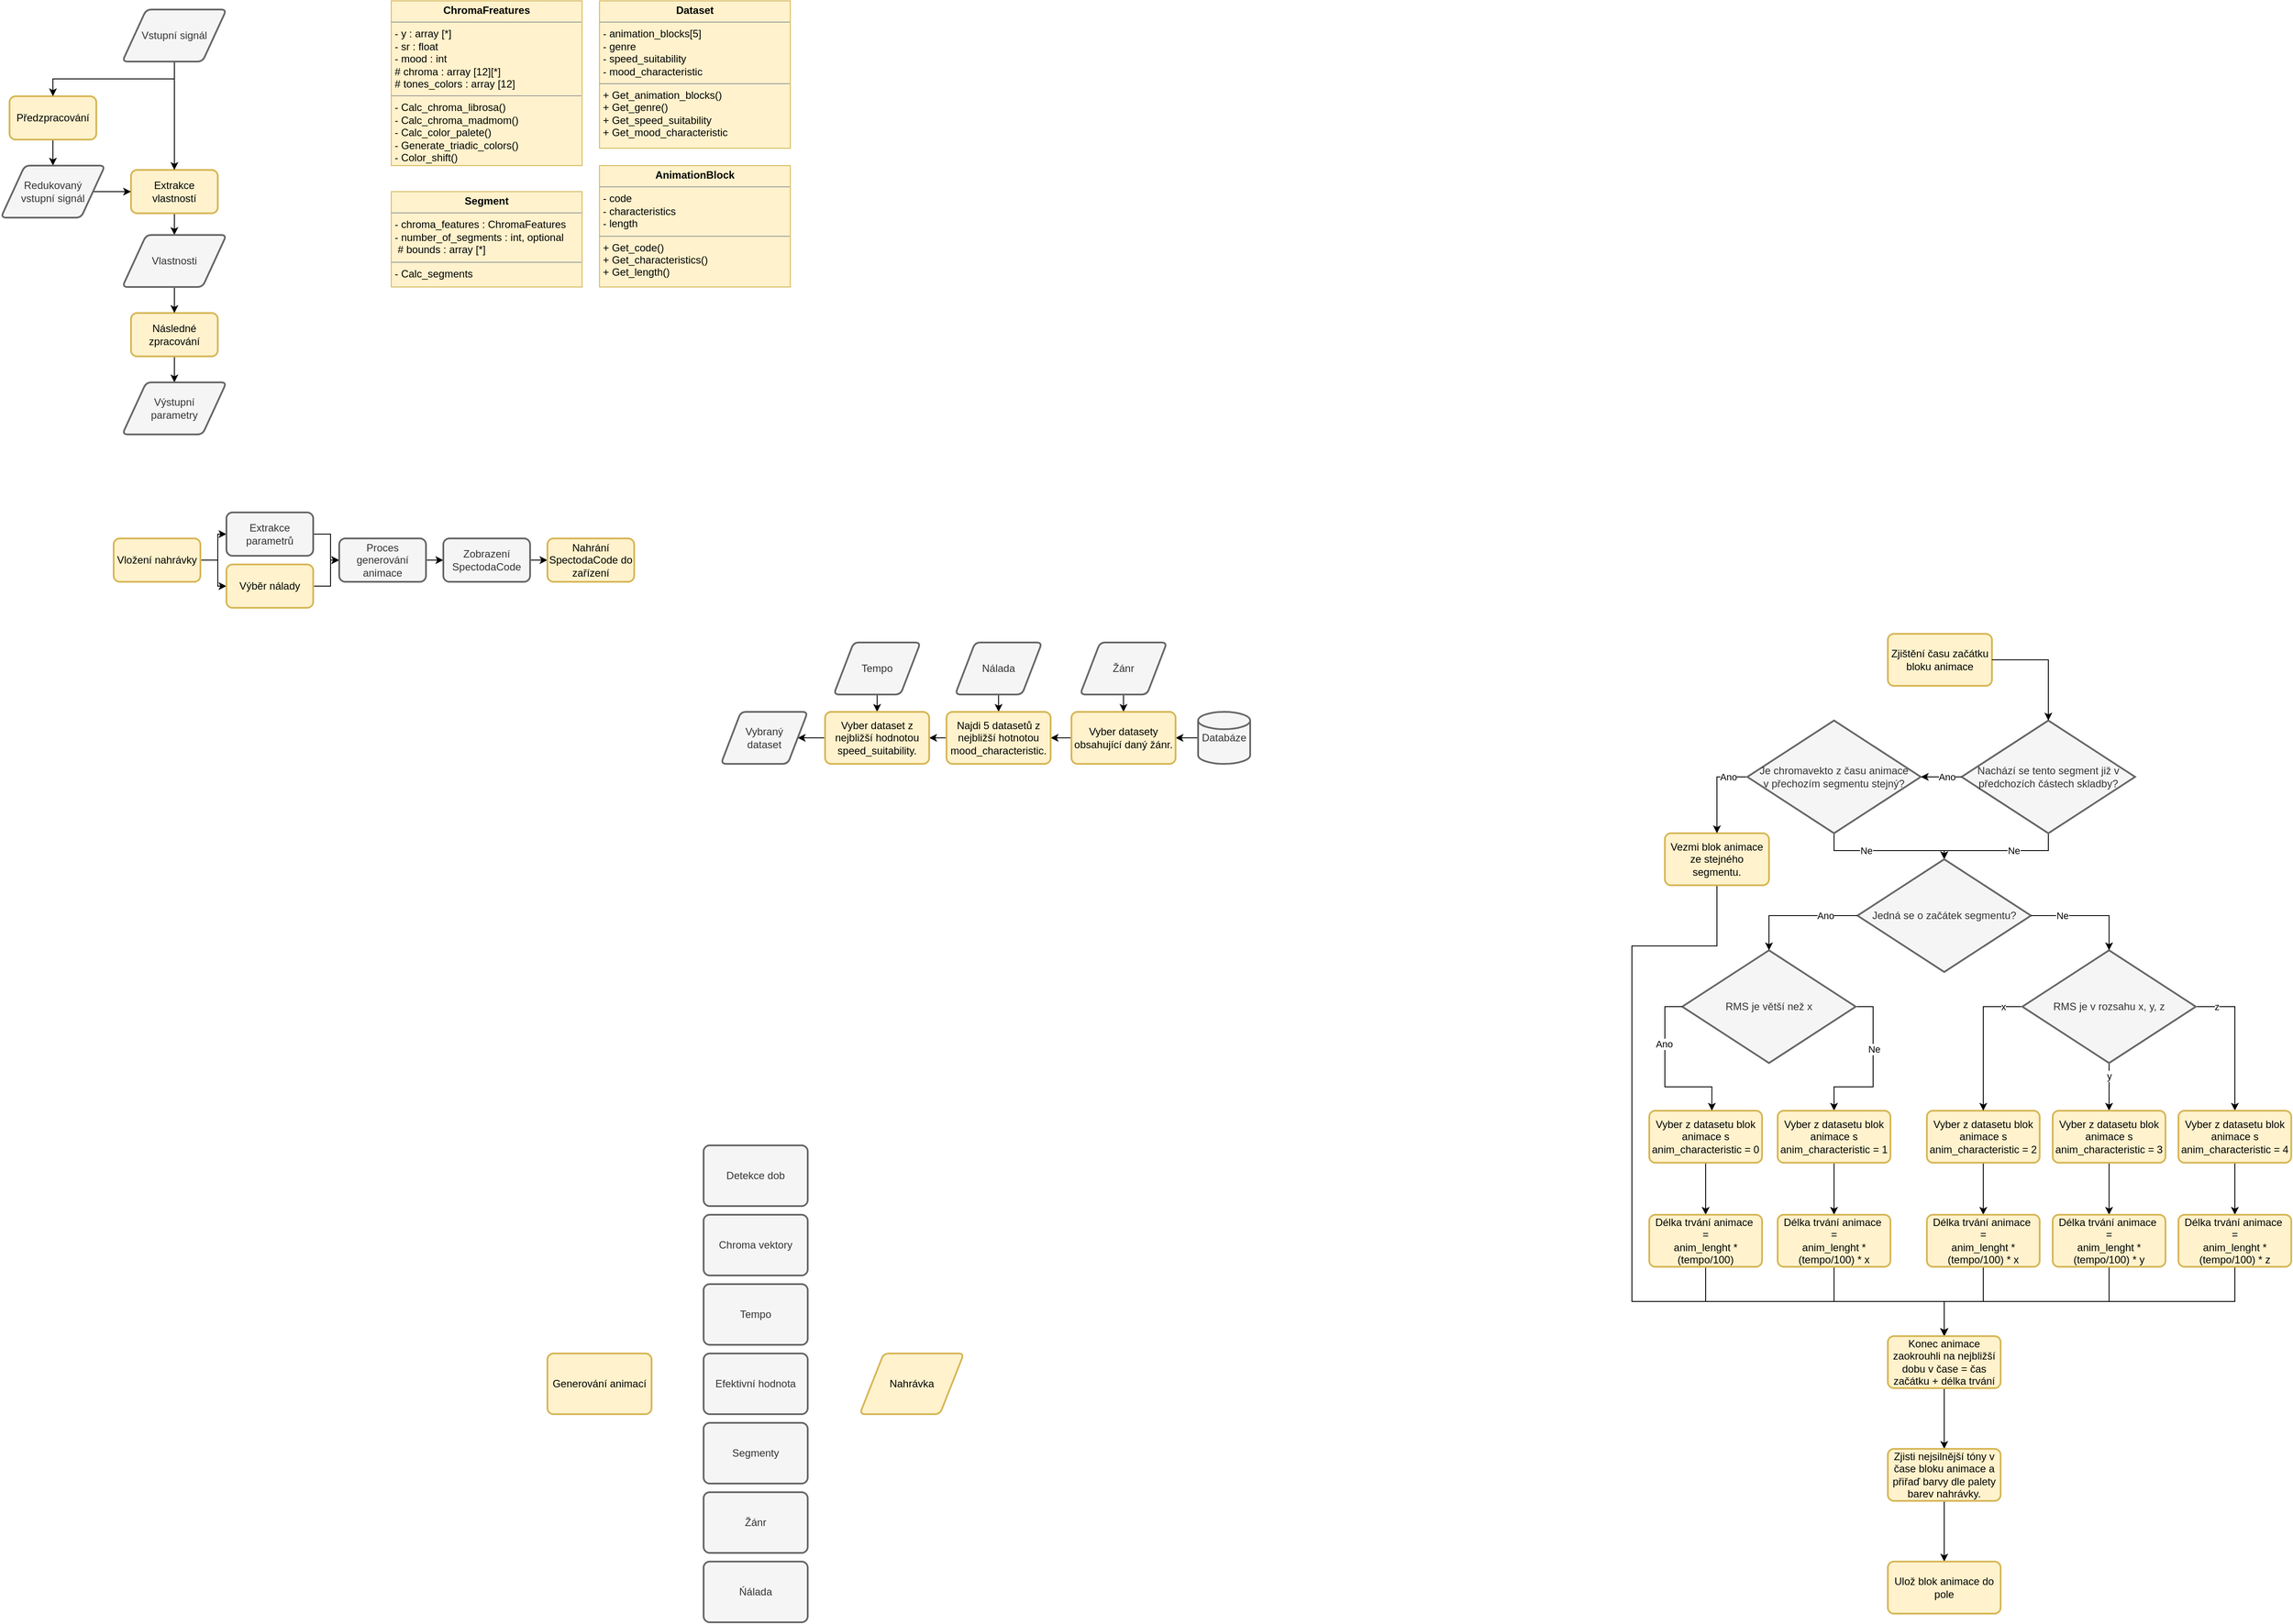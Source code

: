 <mxfile version="24.3.0" type="device">
  <diagram id="C5RBs43oDa-KdzZeNtuy" name="Page-1">
    <mxGraphModel dx="934" dy="579" grid="1" gridSize="10" guides="1" tooltips="1" connect="1" arrows="1" fold="1" page="1" pageScale="1" pageWidth="827" pageHeight="1169" math="0" shadow="0">
      <root>
        <mxCell id="WIyWlLk6GJQsqaUBKTNV-0" />
        <mxCell id="WIyWlLk6GJQsqaUBKTNV-1" parent="WIyWlLk6GJQsqaUBKTNV-0" />
        <mxCell id="-c9SQBp3aaIyiasQwJK6-0" value="&lt;p style=&quot;margin:0px;margin-top:4px;text-align:center;&quot;&gt;&lt;b&gt;Segment&lt;/b&gt;&lt;/p&gt;&lt;hr size=&quot;1&quot;&gt;&lt;p style=&quot;margin:0px;margin-left:4px;&quot;&gt;- chroma_features : ChromaFeatures&lt;/p&gt;&lt;p style=&quot;margin:0px;margin-left:4px;&quot;&gt;- number_of_segments : int, optional&lt;/p&gt;&lt;p style=&quot;margin:0px;margin-left:4px;&quot;&gt;&amp;nbsp;# bounds : array [*]&lt;/p&gt;&lt;hr size=&quot;1&quot;&gt;&lt;p style=&quot;margin:0px;margin-left:4px;&quot;&gt;- Calc_segments&amp;nbsp;&lt;/p&gt;" style="verticalAlign=top;align=left;overflow=fill;fontSize=12;fontFamily=Helvetica;html=1;whiteSpace=wrap;fillColor=#fff2cc;strokeColor=#d6b656;" parent="WIyWlLk6GJQsqaUBKTNV-1" vertex="1">
          <mxGeometry x="480" y="220" width="220" height="110" as="geometry" />
        </mxCell>
        <mxCell id="-c9SQBp3aaIyiasQwJK6-2" value="&lt;p style=&quot;margin:0px;margin-top:4px;text-align:center;&quot;&gt;&lt;b&gt;ChromaFreatures&lt;/b&gt;&lt;/p&gt;&lt;hr size=&quot;1&quot;&gt;&lt;p style=&quot;margin:0px;margin-left:4px;&quot;&gt;- y : array [*]&lt;/p&gt;&lt;p style=&quot;margin:0px;margin-left:4px;&quot;&gt;- sr : float&lt;/p&gt;&lt;p style=&quot;margin:0px;margin-left:4px;&quot;&gt;- mood : int&lt;/p&gt;&lt;p style=&quot;margin:0px;margin-left:4px;&quot;&gt;# chroma : array [12][*]&lt;/p&gt;&lt;p style=&quot;margin:0px;margin-left:4px;&quot;&gt;# tones_colors : array [12]&lt;/p&gt;&lt;hr size=&quot;1&quot;&gt;&lt;p style=&quot;margin:0px;margin-left:4px;&quot;&gt;- Calc_chroma_librosa()&lt;/p&gt;&lt;p style=&quot;margin:0px;margin-left:4px;&quot;&gt;- Calc_chroma_madmom()&lt;/p&gt;&lt;p style=&quot;margin:0px;margin-left:4px;&quot;&gt;- Calc_color_palete()&lt;/p&gt;&lt;p style=&quot;margin:0px;margin-left:4px;&quot;&gt;- Generate_triadic_colors(&lt;span style=&quot;background-color: initial;&quot;&gt;)&lt;/span&gt;&lt;/p&gt;&lt;p style=&quot;margin:0px;margin-left:4px;&quot;&gt;- Color_shift()&lt;/p&gt;" style="verticalAlign=top;align=left;overflow=fill;fontSize=12;fontFamily=Helvetica;html=1;whiteSpace=wrap;fillColor=#fff2cc;strokeColor=#d6b656;" parent="WIyWlLk6GJQsqaUBKTNV-1" vertex="1">
          <mxGeometry x="480" width="220" height="190" as="geometry" />
        </mxCell>
        <mxCell id="uv9Wkobzm_v6WN01AZGz-3" style="edgeStyle=orthogonalEdgeStyle;rounded=0;orthogonalLoop=1;jettySize=auto;html=1;exitX=1;exitY=0.5;exitDx=0;exitDy=0;entryX=0;entryY=0.5;entryDx=0;entryDy=0;" parent="WIyWlLk6GJQsqaUBKTNV-1" source="uv9Wkobzm_v6WN01AZGz-0" target="uv9Wkobzm_v6WN01AZGz-2" edge="1">
          <mxGeometry relative="1" as="geometry" />
        </mxCell>
        <mxCell id="uv9Wkobzm_v6WN01AZGz-4" style="edgeStyle=orthogonalEdgeStyle;rounded=0;orthogonalLoop=1;jettySize=auto;html=1;exitX=1;exitY=0.5;exitDx=0;exitDy=0;entryX=0;entryY=0.5;entryDx=0;entryDy=0;" parent="WIyWlLk6GJQsqaUBKTNV-1" source="uv9Wkobzm_v6WN01AZGz-0" target="uv9Wkobzm_v6WN01AZGz-1" edge="1">
          <mxGeometry relative="1" as="geometry" />
        </mxCell>
        <mxCell id="uv9Wkobzm_v6WN01AZGz-0" value="Vložení nahrávky" style="rounded=1;whiteSpace=wrap;html=1;absoluteArcSize=1;arcSize=14;strokeWidth=2;fillColor=#fff2cc;strokeColor=#d6b656;" parent="WIyWlLk6GJQsqaUBKTNV-1" vertex="1">
          <mxGeometry x="160" y="620" width="100" height="50" as="geometry" />
        </mxCell>
        <mxCell id="uv9Wkobzm_v6WN01AZGz-6" style="edgeStyle=orthogonalEdgeStyle;rounded=0;orthogonalLoop=1;jettySize=auto;html=1;exitX=1;exitY=0.5;exitDx=0;exitDy=0;" parent="WIyWlLk6GJQsqaUBKTNV-1" source="uv9Wkobzm_v6WN01AZGz-1" target="uv9Wkobzm_v6WN01AZGz-5" edge="1">
          <mxGeometry relative="1" as="geometry" />
        </mxCell>
        <mxCell id="uv9Wkobzm_v6WN01AZGz-1" value="Extrakce parametrů" style="rounded=1;whiteSpace=wrap;html=1;absoluteArcSize=1;arcSize=14;strokeWidth=2;fillColor=#f5f5f5;strokeColor=#666666;fontColor=#333333;" parent="WIyWlLk6GJQsqaUBKTNV-1" vertex="1">
          <mxGeometry x="290" y="590" width="100" height="50" as="geometry" />
        </mxCell>
        <mxCell id="uv9Wkobzm_v6WN01AZGz-7" style="edgeStyle=orthogonalEdgeStyle;rounded=0;orthogonalLoop=1;jettySize=auto;html=1;exitX=1;exitY=0.5;exitDx=0;exitDy=0;entryX=0;entryY=0.5;entryDx=0;entryDy=0;" parent="WIyWlLk6GJQsqaUBKTNV-1" source="uv9Wkobzm_v6WN01AZGz-2" target="uv9Wkobzm_v6WN01AZGz-5" edge="1">
          <mxGeometry relative="1" as="geometry" />
        </mxCell>
        <mxCell id="uv9Wkobzm_v6WN01AZGz-2" value="Výběr nálady" style="rounded=1;whiteSpace=wrap;html=1;absoluteArcSize=1;arcSize=14;strokeWidth=2;fillColor=#fff2cc;strokeColor=#d6b656;" parent="WIyWlLk6GJQsqaUBKTNV-1" vertex="1">
          <mxGeometry x="290" y="650" width="100" height="50" as="geometry" />
        </mxCell>
        <mxCell id="uv9Wkobzm_v6WN01AZGz-9" style="edgeStyle=orthogonalEdgeStyle;rounded=0;orthogonalLoop=1;jettySize=auto;html=1;exitX=1;exitY=0.5;exitDx=0;exitDy=0;entryX=0;entryY=0.5;entryDx=0;entryDy=0;" parent="WIyWlLk6GJQsqaUBKTNV-1" source="uv9Wkobzm_v6WN01AZGz-5" target="uv9Wkobzm_v6WN01AZGz-8" edge="1">
          <mxGeometry relative="1" as="geometry" />
        </mxCell>
        <mxCell id="uv9Wkobzm_v6WN01AZGz-5" value="Proces generování animace" style="rounded=1;whiteSpace=wrap;html=1;absoluteArcSize=1;arcSize=14;strokeWidth=2;fillColor=#f5f5f5;strokeColor=#666666;fontColor=#333333;" parent="WIyWlLk6GJQsqaUBKTNV-1" vertex="1">
          <mxGeometry x="420" y="620" width="100" height="50" as="geometry" />
        </mxCell>
        <mxCell id="uv9Wkobzm_v6WN01AZGz-11" style="edgeStyle=orthogonalEdgeStyle;rounded=0;orthogonalLoop=1;jettySize=auto;html=1;exitX=1;exitY=0.5;exitDx=0;exitDy=0;entryX=0;entryY=0.5;entryDx=0;entryDy=0;" parent="WIyWlLk6GJQsqaUBKTNV-1" source="uv9Wkobzm_v6WN01AZGz-8" target="uv9Wkobzm_v6WN01AZGz-10" edge="1">
          <mxGeometry relative="1" as="geometry" />
        </mxCell>
        <mxCell id="uv9Wkobzm_v6WN01AZGz-8" value="Zobrazení SpectodaCode" style="rounded=1;whiteSpace=wrap;html=1;absoluteArcSize=1;arcSize=14;strokeWidth=2;fillColor=#f5f5f5;strokeColor=#666666;fontColor=#333333;" parent="WIyWlLk6GJQsqaUBKTNV-1" vertex="1">
          <mxGeometry x="540" y="620" width="100" height="50" as="geometry" />
        </mxCell>
        <mxCell id="uv9Wkobzm_v6WN01AZGz-10" value="Nahrání SpectodaCode do zařízení" style="rounded=1;whiteSpace=wrap;html=1;absoluteArcSize=1;arcSize=14;strokeWidth=2;fillColor=#fff2cc;strokeColor=#d6b656;" parent="WIyWlLk6GJQsqaUBKTNV-1" vertex="1">
          <mxGeometry x="660" y="620" width="100" height="50" as="geometry" />
        </mxCell>
        <mxCell id="RvzzOxCwAiSEiX8g-Vob-5" style="edgeStyle=orthogonalEdgeStyle;rounded=0;orthogonalLoop=1;jettySize=auto;html=1;exitX=0.5;exitY=1;exitDx=0;exitDy=0;entryX=0.5;entryY=0;entryDx=0;entryDy=0;" parent="WIyWlLk6GJQsqaUBKTNV-1" source="RvzzOxCwAiSEiX8g-Vob-0" target="RvzzOxCwAiSEiX8g-Vob-4" edge="1">
          <mxGeometry relative="1" as="geometry" />
        </mxCell>
        <mxCell id="RvzzOxCwAiSEiX8g-Vob-0" value="Nálada" style="shape=parallelogram;html=1;strokeWidth=2;perimeter=parallelogramPerimeter;whiteSpace=wrap;rounded=1;arcSize=12;size=0.23;fillColor=#f5f5f5;strokeColor=#666666;fontColor=#333333;" parent="WIyWlLk6GJQsqaUBKTNV-1" vertex="1">
          <mxGeometry x="1130" y="740" width="100" height="60" as="geometry" />
        </mxCell>
        <mxCell id="RvzzOxCwAiSEiX8g-Vob-6" style="edgeStyle=orthogonalEdgeStyle;rounded=0;orthogonalLoop=1;jettySize=auto;html=1;exitX=0.5;exitY=1;exitDx=0;exitDy=0;entryX=0.5;entryY=0;entryDx=0;entryDy=0;" parent="WIyWlLk6GJQsqaUBKTNV-1" source="RvzzOxCwAiSEiX8g-Vob-1" target="RvzzOxCwAiSEiX8g-Vob-3" edge="1">
          <mxGeometry relative="1" as="geometry" />
        </mxCell>
        <mxCell id="RvzzOxCwAiSEiX8g-Vob-1" value="Žánr" style="shape=parallelogram;html=1;strokeWidth=2;perimeter=parallelogramPerimeter;whiteSpace=wrap;rounded=1;arcSize=12;size=0.23;fillColor=#f5f5f5;strokeColor=#666666;fontColor=#333333;" parent="WIyWlLk6GJQsqaUBKTNV-1" vertex="1">
          <mxGeometry x="1274" y="740" width="100" height="60" as="geometry" />
        </mxCell>
        <mxCell id="RvzzOxCwAiSEiX8g-Vob-7" style="edgeStyle=orthogonalEdgeStyle;rounded=0;orthogonalLoop=1;jettySize=auto;html=1;exitX=0;exitY=0.5;exitDx=0;exitDy=0;exitPerimeter=0;entryX=1;entryY=0.5;entryDx=0;entryDy=0;" parent="WIyWlLk6GJQsqaUBKTNV-1" source="RvzzOxCwAiSEiX8g-Vob-2" target="RvzzOxCwAiSEiX8g-Vob-3" edge="1">
          <mxGeometry relative="1" as="geometry" />
        </mxCell>
        <mxCell id="RvzzOxCwAiSEiX8g-Vob-2" value="Databáze&lt;br&gt;" style="strokeWidth=2;html=1;shape=mxgraph.flowchart.database;whiteSpace=wrap;fillColor=#f5f5f5;fontColor=#333333;strokeColor=#666666;" parent="WIyWlLk6GJQsqaUBKTNV-1" vertex="1">
          <mxGeometry x="1410" y="820" width="60" height="60" as="geometry" />
        </mxCell>
        <mxCell id="RvzzOxCwAiSEiX8g-Vob-8" style="edgeStyle=orthogonalEdgeStyle;rounded=0;orthogonalLoop=1;jettySize=auto;html=1;exitX=0;exitY=0.5;exitDx=0;exitDy=0;entryX=1;entryY=0.5;entryDx=0;entryDy=0;" parent="WIyWlLk6GJQsqaUBKTNV-1" source="RvzzOxCwAiSEiX8g-Vob-3" target="RvzzOxCwAiSEiX8g-Vob-4" edge="1">
          <mxGeometry relative="1" as="geometry" />
        </mxCell>
        <mxCell id="RvzzOxCwAiSEiX8g-Vob-3" value="Vyber datasety obsahující daný žánr." style="rounded=1;whiteSpace=wrap;html=1;absoluteArcSize=1;arcSize=14;strokeWidth=2;fillColor=#fff2cc;strokeColor=#d6b656;" parent="WIyWlLk6GJQsqaUBKTNV-1" vertex="1">
          <mxGeometry x="1264" y="820" width="120" height="60" as="geometry" />
        </mxCell>
        <mxCell id="RvzzOxCwAiSEiX8g-Vob-12" style="edgeStyle=orthogonalEdgeStyle;rounded=0;orthogonalLoop=1;jettySize=auto;html=1;exitX=0;exitY=0.5;exitDx=0;exitDy=0;entryX=1;entryY=0.5;entryDx=0;entryDy=0;" parent="WIyWlLk6GJQsqaUBKTNV-1" source="RvzzOxCwAiSEiX8g-Vob-4" target="RvzzOxCwAiSEiX8g-Vob-10" edge="1">
          <mxGeometry relative="1" as="geometry" />
        </mxCell>
        <mxCell id="RvzzOxCwAiSEiX8g-Vob-4" value="Najdi 5 datasetů z nejbližší hotnotou mood_characteristic." style="rounded=1;whiteSpace=wrap;html=1;absoluteArcSize=1;arcSize=14;strokeWidth=2;fillColor=#fff2cc;strokeColor=#d6b656;" parent="WIyWlLk6GJQsqaUBKTNV-1" vertex="1">
          <mxGeometry x="1120" y="820" width="120" height="60" as="geometry" />
        </mxCell>
        <mxCell id="RvzzOxCwAiSEiX8g-Vob-11" style="edgeStyle=orthogonalEdgeStyle;rounded=0;orthogonalLoop=1;jettySize=auto;html=1;exitX=0.5;exitY=1;exitDx=0;exitDy=0;entryX=0.5;entryY=0;entryDx=0;entryDy=0;" parent="WIyWlLk6GJQsqaUBKTNV-1" source="RvzzOxCwAiSEiX8g-Vob-9" target="RvzzOxCwAiSEiX8g-Vob-10" edge="1">
          <mxGeometry relative="1" as="geometry" />
        </mxCell>
        <mxCell id="RvzzOxCwAiSEiX8g-Vob-9" value="Tempo" style="shape=parallelogram;html=1;strokeWidth=2;perimeter=parallelogramPerimeter;whiteSpace=wrap;rounded=1;arcSize=12;size=0.23;fillColor=#f5f5f5;strokeColor=#666666;fontColor=#333333;" parent="WIyWlLk6GJQsqaUBKTNV-1" vertex="1">
          <mxGeometry x="990" y="740" width="100" height="60" as="geometry" />
        </mxCell>
        <mxCell id="RvzzOxCwAiSEiX8g-Vob-14" style="edgeStyle=orthogonalEdgeStyle;rounded=0;orthogonalLoop=1;jettySize=auto;html=1;exitX=0;exitY=0.5;exitDx=0;exitDy=0;entryX=1;entryY=0.5;entryDx=0;entryDy=0;" parent="WIyWlLk6GJQsqaUBKTNV-1" source="RvzzOxCwAiSEiX8g-Vob-10" target="RvzzOxCwAiSEiX8g-Vob-13" edge="1">
          <mxGeometry relative="1" as="geometry" />
        </mxCell>
        <mxCell id="RvzzOxCwAiSEiX8g-Vob-10" value="Vyber dataset z nejbližší hodnotou speed_suitability." style="rounded=1;whiteSpace=wrap;html=1;absoluteArcSize=1;arcSize=14;strokeWidth=2;fillColor=#fff2cc;strokeColor=#d6b656;" parent="WIyWlLk6GJQsqaUBKTNV-1" vertex="1">
          <mxGeometry x="980" y="820" width="120" height="60" as="geometry" />
        </mxCell>
        <mxCell id="RvzzOxCwAiSEiX8g-Vob-13" value="Vybraný&lt;br&gt;dataset" style="shape=parallelogram;html=1;strokeWidth=2;perimeter=parallelogramPerimeter;whiteSpace=wrap;rounded=1;arcSize=12;size=0.23;fillColor=#f5f5f5;fontColor=#333333;strokeColor=#666666;" parent="WIyWlLk6GJQsqaUBKTNV-1" vertex="1">
          <mxGeometry x="860" y="820" width="100" height="60" as="geometry" />
        </mxCell>
        <mxCell id="RvzzOxCwAiSEiX8g-Vob-15" value="Zjištění času začátku bloku animace" style="rounded=1;whiteSpace=wrap;html=1;absoluteArcSize=1;arcSize=14;strokeWidth=2;fillColor=#fff2cc;strokeColor=#d6b656;" parent="WIyWlLk6GJQsqaUBKTNV-1" vertex="1">
          <mxGeometry x="2205" y="730" width="120" height="60" as="geometry" />
        </mxCell>
        <mxCell id="RvzzOxCwAiSEiX8g-Vob-33" style="edgeStyle=orthogonalEdgeStyle;rounded=0;orthogonalLoop=1;jettySize=auto;html=1;exitX=0.5;exitY=1;exitDx=0;exitDy=0;exitPerimeter=0;entryX=0.5;entryY=0;entryDx=0;entryDy=0;entryPerimeter=0;" parent="WIyWlLk6GJQsqaUBKTNV-1" source="RvzzOxCwAiSEiX8g-Vob-17" target="RvzzOxCwAiSEiX8g-Vob-36" edge="1">
          <mxGeometry relative="1" as="geometry">
            <mxPoint x="2410" y="1030" as="targetPoint" />
          </mxGeometry>
        </mxCell>
        <mxCell id="RvzzOxCwAiSEiX8g-Vob-34" value="Ne" style="edgeLabel;html=1;align=center;verticalAlign=middle;resizable=0;points=[];" parent="RvzzOxCwAiSEiX8g-Vob-33" vertex="1" connectable="0">
          <mxGeometry x="-0.043" relative="1" as="geometry">
            <mxPoint x="12" as="offset" />
          </mxGeometry>
        </mxCell>
        <mxCell id="RvzzOxCwAiSEiX8g-Vob-17" value="Nachází se tento segment již v předchozích částech skladby?" style="strokeWidth=2;html=1;shape=mxgraph.flowchart.decision;whiteSpace=wrap;fillColor=#f5f5f5;fontColor=#333333;strokeColor=#666666;" parent="WIyWlLk6GJQsqaUBKTNV-1" vertex="1">
          <mxGeometry x="2290" y="830" width="200" height="130" as="geometry" />
        </mxCell>
        <mxCell id="RvzzOxCwAiSEiX8g-Vob-73" style="edgeStyle=orthogonalEdgeStyle;rounded=0;orthogonalLoop=1;jettySize=auto;html=1;exitX=0;exitY=0.5;exitDx=0;exitDy=0;entryX=0.5;entryY=0;entryDx=0;entryDy=0;" parent="WIyWlLk6GJQsqaUBKTNV-1" source="RvzzOxCwAiSEiX8g-Vob-21" target="RvzzOxCwAiSEiX8g-Vob-70" edge="1">
          <mxGeometry relative="1" as="geometry">
            <mxPoint x="1870" y="1510" as="targetPoint" />
            <Array as="points">
              <mxPoint x="2008" y="990" />
              <mxPoint x="2008" y="1090" />
              <mxPoint x="1910" y="1090" />
              <mxPoint x="1910" y="1500" />
              <mxPoint x="2270" y="1500" />
            </Array>
          </mxGeometry>
        </mxCell>
        <mxCell id="RvzzOxCwAiSEiX8g-Vob-21" value="Vezmi blok animace ze stejného segmentu." style="rounded=1;whiteSpace=wrap;html=1;absoluteArcSize=1;arcSize=14;strokeWidth=2;fillColor=#fff2cc;strokeColor=#d6b656;" parent="WIyWlLk6GJQsqaUBKTNV-1" vertex="1">
          <mxGeometry x="1948" y="960" width="120" height="60" as="geometry" />
        </mxCell>
        <mxCell id="RvzzOxCwAiSEiX8g-Vob-27" style="edgeStyle=orthogonalEdgeStyle;rounded=0;orthogonalLoop=1;jettySize=auto;html=1;exitX=0;exitY=0.5;exitDx=0;exitDy=0;exitPerimeter=0;" parent="WIyWlLk6GJQsqaUBKTNV-1" source="RvzzOxCwAiSEiX8g-Vob-23" target="RvzzOxCwAiSEiX8g-Vob-21" edge="1">
          <mxGeometry relative="1" as="geometry" />
        </mxCell>
        <mxCell id="RvzzOxCwAiSEiX8g-Vob-28" value="Ano" style="edgeLabel;html=1;align=center;verticalAlign=middle;resizable=0;points=[];" parent="RvzzOxCwAiSEiX8g-Vob-27" vertex="1" connectable="0">
          <mxGeometry x="-0.552" y="-2" relative="1" as="geometry">
            <mxPoint y="2" as="offset" />
          </mxGeometry>
        </mxCell>
        <mxCell id="RvzzOxCwAiSEiX8g-Vob-30" style="edgeStyle=orthogonalEdgeStyle;rounded=0;orthogonalLoop=1;jettySize=auto;html=1;exitX=0.5;exitY=1;exitDx=0;exitDy=0;exitPerimeter=0;entryX=0.5;entryY=0;entryDx=0;entryDy=0;entryPerimeter=0;" parent="WIyWlLk6GJQsqaUBKTNV-1" source="RvzzOxCwAiSEiX8g-Vob-23" target="RvzzOxCwAiSEiX8g-Vob-36" edge="1">
          <mxGeometry relative="1" as="geometry">
            <mxPoint x="2140" y="1030" as="targetPoint" />
            <Array as="points">
              <mxPoint x="2143" y="980" />
              <mxPoint x="2270" y="980" />
            </Array>
          </mxGeometry>
        </mxCell>
        <mxCell id="RvzzOxCwAiSEiX8g-Vob-31" value="Ne" style="edgeLabel;html=1;align=center;verticalAlign=middle;resizable=0;points=[];" parent="RvzzOxCwAiSEiX8g-Vob-30" vertex="1" connectable="0">
          <mxGeometry x="-0.174" y="-3" relative="1" as="geometry">
            <mxPoint x="-8" y="-3" as="offset" />
          </mxGeometry>
        </mxCell>
        <mxCell id="RvzzOxCwAiSEiX8g-Vob-23" value="Je chromavekto z času animace&lt;br&gt;v přechozím segmentu stejný?" style="strokeWidth=2;html=1;shape=mxgraph.flowchart.decision;whiteSpace=wrap;fillColor=#f5f5f5;fontColor=#333333;strokeColor=#666666;" parent="WIyWlLk6GJQsqaUBKTNV-1" vertex="1">
          <mxGeometry x="2043" y="830" width="200" height="130" as="geometry" />
        </mxCell>
        <mxCell id="RvzzOxCwAiSEiX8g-Vob-24" style="edgeStyle=orthogonalEdgeStyle;rounded=0;orthogonalLoop=1;jettySize=auto;html=1;exitX=0;exitY=0.5;exitDx=0;exitDy=0;exitPerimeter=0;entryX=1;entryY=0.5;entryDx=0;entryDy=0;entryPerimeter=0;" parent="WIyWlLk6GJQsqaUBKTNV-1" source="RvzzOxCwAiSEiX8g-Vob-17" target="RvzzOxCwAiSEiX8g-Vob-23" edge="1">
          <mxGeometry relative="1" as="geometry" />
        </mxCell>
        <mxCell id="RvzzOxCwAiSEiX8g-Vob-25" value="Ano" style="edgeLabel;html=1;align=center;verticalAlign=middle;resizable=0;points=[];" parent="RvzzOxCwAiSEiX8g-Vob-24" vertex="1" connectable="0">
          <mxGeometry x="0.167" y="-2" relative="1" as="geometry">
            <mxPoint x="10" y="2" as="offset" />
          </mxGeometry>
        </mxCell>
        <mxCell id="RvzzOxCwAiSEiX8g-Vob-36" value="Jedná se o začátek segmentu?" style="strokeWidth=2;html=1;shape=mxgraph.flowchart.decision;whiteSpace=wrap;fillColor=#f5f5f5;fontColor=#333333;strokeColor=#666666;" parent="WIyWlLk6GJQsqaUBKTNV-1" vertex="1">
          <mxGeometry x="2170" y="990" width="200" height="130" as="geometry" />
        </mxCell>
        <mxCell id="RvzzOxCwAiSEiX8g-Vob-82" style="edgeStyle=orthogonalEdgeStyle;rounded=0;orthogonalLoop=1;jettySize=auto;html=1;exitX=0.5;exitY=1;exitDx=0;exitDy=0;" parent="WIyWlLk6GJQsqaUBKTNV-1" source="RvzzOxCwAiSEiX8g-Vob-38" target="RvzzOxCwAiSEiX8g-Vob-64" edge="1">
          <mxGeometry relative="1" as="geometry" />
        </mxCell>
        <mxCell id="RvzzOxCwAiSEiX8g-Vob-38" value="Vyber z datasetu blok animace s anim_characteristic = 0" style="rounded=1;whiteSpace=wrap;html=1;absoluteArcSize=1;arcSize=14;strokeWidth=2;fillColor=#fff2cc;strokeColor=#d6b656;" parent="WIyWlLk6GJQsqaUBKTNV-1" vertex="1">
          <mxGeometry x="1930" y="1280" width="130" height="60" as="geometry" />
        </mxCell>
        <mxCell id="RvzzOxCwAiSEiX8g-Vob-84" style="edgeStyle=orthogonalEdgeStyle;rounded=0;orthogonalLoop=1;jettySize=auto;html=1;exitX=0.5;exitY=1;exitDx=0;exitDy=0;entryX=0.5;entryY=0;entryDx=0;entryDy=0;" parent="WIyWlLk6GJQsqaUBKTNV-1" source="RvzzOxCwAiSEiX8g-Vob-42" target="RvzzOxCwAiSEiX8g-Vob-67" edge="1">
          <mxGeometry relative="1" as="geometry" />
        </mxCell>
        <mxCell id="RvzzOxCwAiSEiX8g-Vob-42" value="Vyber z datasetu blok animace s anim_characteristic = 2" style="rounded=1;whiteSpace=wrap;html=1;absoluteArcSize=1;arcSize=14;strokeWidth=2;fillColor=#fff2cc;strokeColor=#d6b656;" parent="WIyWlLk6GJQsqaUBKTNV-1" vertex="1">
          <mxGeometry x="2250" y="1280" width="130" height="60" as="geometry" />
        </mxCell>
        <mxCell id="RvzzOxCwAiSEiX8g-Vob-47" value="" style="edgeStyle=orthogonalEdgeStyle;rounded=0;orthogonalLoop=1;jettySize=auto;html=1;exitX=0;exitY=0.5;exitDx=0;exitDy=0;exitPerimeter=0;entryX=0.5;entryY=0;entryDx=0;entryDy=0;" parent="WIyWlLk6GJQsqaUBKTNV-1" source="RvzzOxCwAiSEiX8g-Vob-44" target="RvzzOxCwAiSEiX8g-Vob-42" edge="1">
          <mxGeometry relative="1" as="geometry">
            <mxPoint x="2580" y="1170" as="targetPoint" />
          </mxGeometry>
        </mxCell>
        <mxCell id="RvzzOxCwAiSEiX8g-Vob-49" value="x" style="edgeLabel;html=1;align=center;verticalAlign=middle;resizable=0;points=[];" parent="RvzzOxCwAiSEiX8g-Vob-47" vertex="1" connectable="0">
          <mxGeometry x="-0.75" y="-2" relative="1" as="geometry">
            <mxPoint x="-2" y="2" as="offset" />
          </mxGeometry>
        </mxCell>
        <mxCell id="RvzzOxCwAiSEiX8g-Vob-50" style="edgeStyle=orthogonalEdgeStyle;rounded=0;orthogonalLoop=1;jettySize=auto;html=1;exitX=1;exitY=0.5;exitDx=0;exitDy=0;exitPerimeter=0;entryX=0.5;entryY=0;entryDx=0;entryDy=0;" parent="WIyWlLk6GJQsqaUBKTNV-1" source="RvzzOxCwAiSEiX8g-Vob-44" target="RvzzOxCwAiSEiX8g-Vob-48" edge="1">
          <mxGeometry relative="1" as="geometry" />
        </mxCell>
        <mxCell id="RvzzOxCwAiSEiX8g-Vob-51" value="z" style="edgeLabel;html=1;align=center;verticalAlign=middle;resizable=0;points=[];" parent="RvzzOxCwAiSEiX8g-Vob-50" vertex="1" connectable="0">
          <mxGeometry x="-0.71" y="-1" relative="1" as="geometry">
            <mxPoint y="-1" as="offset" />
          </mxGeometry>
        </mxCell>
        <mxCell id="RvzzOxCwAiSEiX8g-Vob-62" style="edgeStyle=orthogonalEdgeStyle;rounded=0;orthogonalLoop=1;jettySize=auto;html=1;exitX=0.5;exitY=1;exitDx=0;exitDy=0;exitPerimeter=0;entryX=0.5;entryY=0;entryDx=0;entryDy=0;" parent="WIyWlLk6GJQsqaUBKTNV-1" source="RvzzOxCwAiSEiX8g-Vob-44" target="RvzzOxCwAiSEiX8g-Vob-58" edge="1">
          <mxGeometry relative="1" as="geometry" />
        </mxCell>
        <mxCell id="RvzzOxCwAiSEiX8g-Vob-63" value="y" style="edgeLabel;html=1;align=center;verticalAlign=middle;resizable=0;points=[];" parent="RvzzOxCwAiSEiX8g-Vob-62" vertex="1" connectable="0">
          <mxGeometry x="-0.458" y="-1" relative="1" as="geometry">
            <mxPoint x="1" as="offset" />
          </mxGeometry>
        </mxCell>
        <mxCell id="RvzzOxCwAiSEiX8g-Vob-44" value="RMS je v rozsahu x, y, z" style="strokeWidth=2;html=1;shape=mxgraph.flowchart.decision;whiteSpace=wrap;fillColor=#f5f5f5;fontColor=#333333;strokeColor=#666666;" parent="WIyWlLk6GJQsqaUBKTNV-1" vertex="1">
          <mxGeometry x="2360" y="1095" width="200" height="130" as="geometry" />
        </mxCell>
        <mxCell id="RvzzOxCwAiSEiX8g-Vob-45" style="edgeStyle=orthogonalEdgeStyle;rounded=0;orthogonalLoop=1;jettySize=auto;html=1;exitX=1;exitY=0.5;exitDx=0;exitDy=0;exitPerimeter=0;entryX=0.5;entryY=0;entryDx=0;entryDy=0;entryPerimeter=0;" parent="WIyWlLk6GJQsqaUBKTNV-1" source="RvzzOxCwAiSEiX8g-Vob-36" target="RvzzOxCwAiSEiX8g-Vob-44" edge="1">
          <mxGeometry relative="1" as="geometry" />
        </mxCell>
        <mxCell id="RvzzOxCwAiSEiX8g-Vob-46" value="Ne" style="edgeLabel;html=1;align=center;verticalAlign=middle;resizable=0;points=[];" parent="RvzzOxCwAiSEiX8g-Vob-45" vertex="1" connectable="0">
          <mxGeometry x="-0.538" y="1" relative="1" as="geometry">
            <mxPoint x="6" y="1" as="offset" />
          </mxGeometry>
        </mxCell>
        <mxCell id="RvzzOxCwAiSEiX8g-Vob-86" style="edgeStyle=orthogonalEdgeStyle;rounded=0;orthogonalLoop=1;jettySize=auto;html=1;exitX=0.5;exitY=1;exitDx=0;exitDy=0;entryX=0.5;entryY=0;entryDx=0;entryDy=0;" parent="WIyWlLk6GJQsqaUBKTNV-1" source="RvzzOxCwAiSEiX8g-Vob-48" target="RvzzOxCwAiSEiX8g-Vob-69" edge="1">
          <mxGeometry relative="1" as="geometry" />
        </mxCell>
        <mxCell id="RvzzOxCwAiSEiX8g-Vob-48" value="Vyber z datasetu blok animace s anim_characteristic = 4" style="rounded=1;whiteSpace=wrap;html=1;absoluteArcSize=1;arcSize=14;strokeWidth=2;fillColor=#fff2cc;strokeColor=#d6b656;" parent="WIyWlLk6GJQsqaUBKTNV-1" vertex="1">
          <mxGeometry x="2540" y="1280" width="130" height="60" as="geometry" />
        </mxCell>
        <mxCell id="RvzzOxCwAiSEiX8g-Vob-57" style="edgeStyle=orthogonalEdgeStyle;rounded=0;orthogonalLoop=1;jettySize=auto;html=1;exitX=1;exitY=0.5;exitDx=0;exitDy=0;exitPerimeter=0;entryX=0.5;entryY=0;entryDx=0;entryDy=0;" parent="WIyWlLk6GJQsqaUBKTNV-1" source="RvzzOxCwAiSEiX8g-Vob-52" target="RvzzOxCwAiSEiX8g-Vob-55" edge="1">
          <mxGeometry relative="1" as="geometry" />
        </mxCell>
        <mxCell id="RvzzOxCwAiSEiX8g-Vob-79" value="Ne" style="edgeLabel;html=1;align=center;verticalAlign=middle;resizable=0;points=[];" parent="RvzzOxCwAiSEiX8g-Vob-57" vertex="1" connectable="0">
          <mxGeometry x="-0.26" y="1" relative="1" as="geometry">
            <mxPoint as="offset" />
          </mxGeometry>
        </mxCell>
        <mxCell id="RvzzOxCwAiSEiX8g-Vob-52" value="RMS je větší než x" style="strokeWidth=2;html=1;shape=mxgraph.flowchart.decision;whiteSpace=wrap;fillColor=#f5f5f5;fontColor=#333333;strokeColor=#666666;" parent="WIyWlLk6GJQsqaUBKTNV-1" vertex="1">
          <mxGeometry x="1968" y="1095" width="200" height="130" as="geometry" />
        </mxCell>
        <mxCell id="RvzzOxCwAiSEiX8g-Vob-53" style="edgeStyle=orthogonalEdgeStyle;rounded=0;orthogonalLoop=1;jettySize=auto;html=1;exitX=0;exitY=0.5;exitDx=0;exitDy=0;exitPerimeter=0;entryX=0.5;entryY=0;entryDx=0;entryDy=0;entryPerimeter=0;" parent="WIyWlLk6GJQsqaUBKTNV-1" source="RvzzOxCwAiSEiX8g-Vob-36" target="RvzzOxCwAiSEiX8g-Vob-52" edge="1">
          <mxGeometry relative="1" as="geometry" />
        </mxCell>
        <mxCell id="RvzzOxCwAiSEiX8g-Vob-54" value="Ano" style="edgeLabel;html=1;align=center;verticalAlign=middle;resizable=0;points=[];" parent="RvzzOxCwAiSEiX8g-Vob-53" vertex="1" connectable="0">
          <mxGeometry x="-0.577" y="-3" relative="1" as="geometry">
            <mxPoint x="-7" y="3" as="offset" />
          </mxGeometry>
        </mxCell>
        <mxCell id="RvzzOxCwAiSEiX8g-Vob-83" style="edgeStyle=orthogonalEdgeStyle;rounded=0;orthogonalLoop=1;jettySize=auto;html=1;exitX=0.5;exitY=1;exitDx=0;exitDy=0;entryX=0.5;entryY=0;entryDx=0;entryDy=0;" parent="WIyWlLk6GJQsqaUBKTNV-1" source="RvzzOxCwAiSEiX8g-Vob-55" target="RvzzOxCwAiSEiX8g-Vob-65" edge="1">
          <mxGeometry relative="1" as="geometry" />
        </mxCell>
        <mxCell id="RvzzOxCwAiSEiX8g-Vob-55" value="Vyber z datasetu blok animace s anim_characteristic = 1" style="rounded=1;whiteSpace=wrap;html=1;absoluteArcSize=1;arcSize=14;strokeWidth=2;fillColor=#fff2cc;strokeColor=#d6b656;" parent="WIyWlLk6GJQsqaUBKTNV-1" vertex="1">
          <mxGeometry x="2078" y="1280" width="130" height="60" as="geometry" />
        </mxCell>
        <mxCell id="RvzzOxCwAiSEiX8g-Vob-56" style="edgeStyle=orthogonalEdgeStyle;rounded=0;orthogonalLoop=1;jettySize=auto;html=1;exitX=0;exitY=0.5;exitDx=0;exitDy=0;exitPerimeter=0;entryX=0.555;entryY=-0.001;entryDx=0;entryDy=0;entryPerimeter=0;" parent="WIyWlLk6GJQsqaUBKTNV-1" source="RvzzOxCwAiSEiX8g-Vob-52" target="RvzzOxCwAiSEiX8g-Vob-38" edge="1">
          <mxGeometry relative="1" as="geometry" />
        </mxCell>
        <mxCell id="RvzzOxCwAiSEiX8g-Vob-78" value="Ano" style="edgeLabel;html=1;align=center;verticalAlign=middle;resizable=0;points=[];" parent="RvzzOxCwAiSEiX8g-Vob-56" vertex="1" connectable="0">
          <mxGeometry x="-0.358" y="-1" relative="1" as="geometry">
            <mxPoint as="offset" />
          </mxGeometry>
        </mxCell>
        <mxCell id="RvzzOxCwAiSEiX8g-Vob-85" style="edgeStyle=orthogonalEdgeStyle;rounded=0;orthogonalLoop=1;jettySize=auto;html=1;exitX=0.5;exitY=1;exitDx=0;exitDy=0;entryX=0.5;entryY=0;entryDx=0;entryDy=0;" parent="WIyWlLk6GJQsqaUBKTNV-1" source="RvzzOxCwAiSEiX8g-Vob-58" target="RvzzOxCwAiSEiX8g-Vob-68" edge="1">
          <mxGeometry relative="1" as="geometry" />
        </mxCell>
        <mxCell id="RvzzOxCwAiSEiX8g-Vob-58" value="Vyber z datasetu blok animace s anim_characteristic = 3" style="rounded=1;whiteSpace=wrap;html=1;absoluteArcSize=1;arcSize=14;strokeWidth=2;fillColor=#fff2cc;strokeColor=#d6b656;" parent="WIyWlLk6GJQsqaUBKTNV-1" vertex="1">
          <mxGeometry x="2395" y="1280" width="130" height="60" as="geometry" />
        </mxCell>
        <mxCell id="RvzzOxCwAiSEiX8g-Vob-71" style="edgeStyle=orthogonalEdgeStyle;rounded=0;orthogonalLoop=1;jettySize=auto;html=1;exitX=0.5;exitY=1;exitDx=0;exitDy=0;" parent="WIyWlLk6GJQsqaUBKTNV-1" source="RvzzOxCwAiSEiX8g-Vob-64" target="RvzzOxCwAiSEiX8g-Vob-70" edge="1">
          <mxGeometry relative="1" as="geometry" />
        </mxCell>
        <mxCell id="RvzzOxCwAiSEiX8g-Vob-64" value="Délka trvání animace&amp;nbsp;&lt;br&gt;=&lt;br&gt;anim_lenght * (tempo/100)" style="rounded=1;whiteSpace=wrap;html=1;absoluteArcSize=1;arcSize=14;strokeWidth=2;fillColor=#fff2cc;strokeColor=#d6b656;" parent="WIyWlLk6GJQsqaUBKTNV-1" vertex="1">
          <mxGeometry x="1930" y="1400" width="130" height="60" as="geometry" />
        </mxCell>
        <mxCell id="RvzzOxCwAiSEiX8g-Vob-72" style="edgeStyle=orthogonalEdgeStyle;rounded=0;orthogonalLoop=1;jettySize=auto;html=1;exitX=0.5;exitY=1;exitDx=0;exitDy=0;entryX=0.5;entryY=0;entryDx=0;entryDy=0;" parent="WIyWlLk6GJQsqaUBKTNV-1" source="RvzzOxCwAiSEiX8g-Vob-65" target="RvzzOxCwAiSEiX8g-Vob-70" edge="1">
          <mxGeometry relative="1" as="geometry" />
        </mxCell>
        <mxCell id="RvzzOxCwAiSEiX8g-Vob-65" value="Délka&amp;nbsp;trvání animace&amp;nbsp;&lt;br&gt;=&lt;br&gt;anim_lenght * (tempo/100) * x" style="rounded=1;whiteSpace=wrap;html=1;absoluteArcSize=1;arcSize=14;strokeWidth=2;fillColor=#fff2cc;strokeColor=#d6b656;" parent="WIyWlLk6GJQsqaUBKTNV-1" vertex="1">
          <mxGeometry x="2078" y="1400" width="130" height="60" as="geometry" />
        </mxCell>
        <mxCell id="RvzzOxCwAiSEiX8g-Vob-74" style="edgeStyle=orthogonalEdgeStyle;rounded=0;orthogonalLoop=1;jettySize=auto;html=1;exitX=0.5;exitY=1;exitDx=0;exitDy=0;entryX=0.5;entryY=0;entryDx=0;entryDy=0;" parent="WIyWlLk6GJQsqaUBKTNV-1" source="RvzzOxCwAiSEiX8g-Vob-67" target="RvzzOxCwAiSEiX8g-Vob-70" edge="1">
          <mxGeometry relative="1" as="geometry" />
        </mxCell>
        <mxCell id="RvzzOxCwAiSEiX8g-Vob-67" value="Délka&amp;nbsp;trvání animace&amp;nbsp;&lt;br&gt;=&lt;br&gt;anim_lenght * (tempo/100) * x" style="rounded=1;whiteSpace=wrap;html=1;absoluteArcSize=1;arcSize=14;strokeWidth=2;fillColor=#fff2cc;strokeColor=#d6b656;" parent="WIyWlLk6GJQsqaUBKTNV-1" vertex="1">
          <mxGeometry x="2250" y="1400" width="130" height="60" as="geometry" />
        </mxCell>
        <mxCell id="RvzzOxCwAiSEiX8g-Vob-75" style="edgeStyle=orthogonalEdgeStyle;rounded=0;orthogonalLoop=1;jettySize=auto;html=1;exitX=0.5;exitY=1;exitDx=0;exitDy=0;entryX=0.5;entryY=0;entryDx=0;entryDy=0;" parent="WIyWlLk6GJQsqaUBKTNV-1" source="RvzzOxCwAiSEiX8g-Vob-68" target="RvzzOxCwAiSEiX8g-Vob-70" edge="1">
          <mxGeometry relative="1" as="geometry" />
        </mxCell>
        <mxCell id="RvzzOxCwAiSEiX8g-Vob-68" value="Délka&amp;nbsp;trvání animace&amp;nbsp;&lt;br&gt;=&lt;br&gt;anim_lenght * (tempo/100) * y" style="rounded=1;whiteSpace=wrap;html=1;absoluteArcSize=1;arcSize=14;strokeWidth=2;fillColor=#fff2cc;strokeColor=#d6b656;" parent="WIyWlLk6GJQsqaUBKTNV-1" vertex="1">
          <mxGeometry x="2395" y="1400" width="130" height="60" as="geometry" />
        </mxCell>
        <mxCell id="RvzzOxCwAiSEiX8g-Vob-76" style="edgeStyle=orthogonalEdgeStyle;rounded=0;orthogonalLoop=1;jettySize=auto;html=1;exitX=0.5;exitY=1;exitDx=0;exitDy=0;entryX=0.5;entryY=0;entryDx=0;entryDy=0;" parent="WIyWlLk6GJQsqaUBKTNV-1" source="RvzzOxCwAiSEiX8g-Vob-69" target="RvzzOxCwAiSEiX8g-Vob-70" edge="1">
          <mxGeometry relative="1" as="geometry" />
        </mxCell>
        <mxCell id="RvzzOxCwAiSEiX8g-Vob-69" value="Délka&amp;nbsp;trvání animace&amp;nbsp;&lt;br&gt;=&lt;br&gt;anim_lenght * (tempo/100) * z" style="rounded=1;whiteSpace=wrap;html=1;absoluteArcSize=1;arcSize=14;strokeWidth=2;fillColor=#fff2cc;strokeColor=#d6b656;" parent="WIyWlLk6GJQsqaUBKTNV-1" vertex="1">
          <mxGeometry x="2540" y="1400" width="130" height="60" as="geometry" />
        </mxCell>
        <mxCell id="RvzzOxCwAiSEiX8g-Vob-81" style="edgeStyle=orthogonalEdgeStyle;rounded=0;orthogonalLoop=1;jettySize=auto;html=1;exitX=0.5;exitY=1;exitDx=0;exitDy=0;entryX=0.5;entryY=0;entryDx=0;entryDy=0;" parent="WIyWlLk6GJQsqaUBKTNV-1" source="RvzzOxCwAiSEiX8g-Vob-70" target="RvzzOxCwAiSEiX8g-Vob-77" edge="1">
          <mxGeometry relative="1" as="geometry" />
        </mxCell>
        <mxCell id="RvzzOxCwAiSEiX8g-Vob-70" value="Konec animace zaokrouhli na nejbližší dobu v čase = čas začátku + délka trvání" style="rounded=1;whiteSpace=wrap;html=1;absoluteArcSize=1;arcSize=14;strokeWidth=2;fillColor=#fff2cc;strokeColor=#d6b656;" parent="WIyWlLk6GJQsqaUBKTNV-1" vertex="1">
          <mxGeometry x="2205" y="1540" width="130" height="60" as="geometry" />
        </mxCell>
        <mxCell id="RvzzOxCwAiSEiX8g-Vob-89" style="edgeStyle=orthogonalEdgeStyle;rounded=0;orthogonalLoop=1;jettySize=auto;html=1;exitX=0.5;exitY=1;exitDx=0;exitDy=0;entryX=0.5;entryY=0;entryDx=0;entryDy=0;" parent="WIyWlLk6GJQsqaUBKTNV-1" source="RvzzOxCwAiSEiX8g-Vob-77" target="RvzzOxCwAiSEiX8g-Vob-87" edge="1">
          <mxGeometry relative="1" as="geometry" />
        </mxCell>
        <mxCell id="RvzzOxCwAiSEiX8g-Vob-77" value="Zjisti nejsilnější tóny v čase bloku animace a přiřaď barvy dle palety barev nahrávky." style="rounded=1;whiteSpace=wrap;html=1;absoluteArcSize=1;arcSize=14;strokeWidth=2;fillColor=#fff2cc;strokeColor=#d6b656;" parent="WIyWlLk6GJQsqaUBKTNV-1" vertex="1">
          <mxGeometry x="2205" y="1670" width="130" height="60" as="geometry" />
        </mxCell>
        <mxCell id="RvzzOxCwAiSEiX8g-Vob-80" style="edgeStyle=orthogonalEdgeStyle;rounded=0;orthogonalLoop=1;jettySize=auto;html=1;exitX=1;exitY=0.5;exitDx=0;exitDy=0;entryX=0.5;entryY=0;entryDx=0;entryDy=0;entryPerimeter=0;" parent="WIyWlLk6GJQsqaUBKTNV-1" source="RvzzOxCwAiSEiX8g-Vob-15" target="RvzzOxCwAiSEiX8g-Vob-17" edge="1">
          <mxGeometry relative="1" as="geometry" />
        </mxCell>
        <mxCell id="RvzzOxCwAiSEiX8g-Vob-87" value="Ulož blok animace do pole" style="rounded=1;whiteSpace=wrap;html=1;absoluteArcSize=1;arcSize=14;strokeWidth=2;fillColor=#fff2cc;strokeColor=#d6b656;" parent="WIyWlLk6GJQsqaUBKTNV-1" vertex="1">
          <mxGeometry x="2205" y="1800" width="130" height="60" as="geometry" />
        </mxCell>
        <mxCell id="RvzzOxCwAiSEiX8g-Vob-90" value="&lt;p style=&quot;margin:0px;margin-top:4px;text-align:center;&quot;&gt;&lt;b&gt;Dataset&lt;/b&gt;&lt;/p&gt;&lt;hr size=&quot;1&quot;&gt;&lt;p style=&quot;margin:0px;margin-left:4px;&quot;&gt;- animation_blocks[5]&lt;/p&gt;&lt;p style=&quot;margin:0px;margin-left:4px;&quot;&gt;- genre&lt;/p&gt;&lt;p style=&quot;margin:0px;margin-left:4px;&quot;&gt;- speed_suitability&lt;/p&gt;&lt;p style=&quot;margin:0px;margin-left:4px;&quot;&gt;- mood_characteristic&lt;/p&gt;&lt;hr size=&quot;1&quot;&gt;&lt;p style=&quot;margin:0px;margin-left:4px;&quot;&gt;+ Get_animation_blocks()&lt;/p&gt;&lt;p style=&quot;margin:0px;margin-left:4px;&quot;&gt;+ Get_genre()&lt;/p&gt;&lt;p style=&quot;margin:0px;margin-left:4px;&quot;&gt;+ Get_speed_suitability&lt;/p&gt;&lt;p style=&quot;margin:0px;margin-left:4px;&quot;&gt;+ Get_mood_characteristic&lt;/p&gt;" style="verticalAlign=top;align=left;overflow=fill;fontSize=12;fontFamily=Helvetica;html=1;whiteSpace=wrap;fillColor=#fff2cc;strokeColor=#d6b656;" parent="WIyWlLk6GJQsqaUBKTNV-1" vertex="1">
          <mxGeometry x="720" width="220" height="170" as="geometry" />
        </mxCell>
        <mxCell id="RvzzOxCwAiSEiX8g-Vob-91" value="&lt;p style=&quot;margin:0px;margin-top:4px;text-align:center;&quot;&gt;&lt;b&gt;AnimationBlock&lt;/b&gt;&lt;/p&gt;&lt;hr size=&quot;1&quot;&gt;&lt;p style=&quot;margin:0px;margin-left:4px;&quot;&gt;- code&lt;/p&gt;&lt;p style=&quot;margin:0px;margin-left:4px;&quot;&gt;- characteristics&lt;/p&gt;&lt;p style=&quot;margin:0px;margin-left:4px;&quot;&gt;- length&lt;/p&gt;&lt;hr size=&quot;1&quot;&gt;&lt;p style=&quot;margin:0px;margin-left:4px;&quot;&gt;+ Get_code()&lt;/p&gt;&lt;p style=&quot;margin:0px;margin-left:4px;&quot;&gt;+ Get_characteristics()&lt;/p&gt;&lt;p style=&quot;margin:0px;margin-left:4px;&quot;&gt;+ Get_length()&lt;/p&gt;" style="verticalAlign=top;align=left;overflow=fill;fontSize=12;fontFamily=Helvetica;html=1;whiteSpace=wrap;fillColor=#fff2cc;strokeColor=#d6b656;" parent="WIyWlLk6GJQsqaUBKTNV-1" vertex="1">
          <mxGeometry x="720" y="190" width="220" height="140" as="geometry" />
        </mxCell>
        <mxCell id="mMG8qP_zQNXvp_Ww05wA-13" style="edgeStyle=orthogonalEdgeStyle;rounded=0;orthogonalLoop=1;jettySize=auto;html=1;exitX=0.5;exitY=1;exitDx=0;exitDy=0;entryX=0.5;entryY=0;entryDx=0;entryDy=0;" parent="WIyWlLk6GJQsqaUBKTNV-1" source="mMG8qP_zQNXvp_Ww05wA-1" target="mMG8qP_zQNXvp_Ww05wA-8" edge="1">
          <mxGeometry relative="1" as="geometry" />
        </mxCell>
        <mxCell id="mMG8qP_zQNXvp_Ww05wA-1" value="Předzpracování" style="rounded=1;whiteSpace=wrap;html=1;absoluteArcSize=1;arcSize=14;strokeWidth=2;fillColor=#fff2cc;strokeColor=#d6b656;" parent="WIyWlLk6GJQsqaUBKTNV-1" vertex="1">
          <mxGeometry x="40" y="110" width="100" height="50" as="geometry" />
        </mxCell>
        <mxCell id="mMG8qP_zQNXvp_Ww05wA-17" style="edgeStyle=orthogonalEdgeStyle;rounded=0;orthogonalLoop=1;jettySize=auto;html=1;exitX=0.5;exitY=1;exitDx=0;exitDy=0;" parent="WIyWlLk6GJQsqaUBKTNV-1" source="mMG8qP_zQNXvp_Ww05wA-3" target="mMG8qP_zQNXvp_Ww05wA-16" edge="1">
          <mxGeometry relative="1" as="geometry" />
        </mxCell>
        <mxCell id="mMG8qP_zQNXvp_Ww05wA-3" value="Extrakce vlastností" style="rounded=1;whiteSpace=wrap;html=1;absoluteArcSize=1;arcSize=14;strokeWidth=2;fillColor=#fff2cc;strokeColor=#d6b656;" parent="WIyWlLk6GJQsqaUBKTNV-1" vertex="1">
          <mxGeometry x="180" y="195" width="100" height="50" as="geometry" />
        </mxCell>
        <mxCell id="mMG8qP_zQNXvp_Ww05wA-12" style="edgeStyle=orthogonalEdgeStyle;rounded=0;orthogonalLoop=1;jettySize=auto;html=1;exitX=0.5;exitY=1;exitDx=0;exitDy=0;entryX=0.5;entryY=0;entryDx=0;entryDy=0;" parent="WIyWlLk6GJQsqaUBKTNV-1" source="mMG8qP_zQNXvp_Ww05wA-5" target="mMG8qP_zQNXvp_Ww05wA-1" edge="1">
          <mxGeometry relative="1" as="geometry" />
        </mxCell>
        <mxCell id="mMG8qP_zQNXvp_Ww05wA-15" style="edgeStyle=orthogonalEdgeStyle;rounded=0;orthogonalLoop=1;jettySize=auto;html=1;exitX=0.5;exitY=1;exitDx=0;exitDy=0;" parent="WIyWlLk6GJQsqaUBKTNV-1" source="mMG8qP_zQNXvp_Ww05wA-5" target="mMG8qP_zQNXvp_Ww05wA-3" edge="1">
          <mxGeometry relative="1" as="geometry" />
        </mxCell>
        <mxCell id="mMG8qP_zQNXvp_Ww05wA-5" value="Vstupní signál" style="shape=parallelogram;html=1;strokeWidth=2;perimeter=parallelogramPerimeter;whiteSpace=wrap;rounded=1;arcSize=12;size=0.23;fillColor=#f5f5f5;fontColor=#333333;strokeColor=#666666;" parent="WIyWlLk6GJQsqaUBKTNV-1" vertex="1">
          <mxGeometry x="170" y="10" width="120" height="60" as="geometry" />
        </mxCell>
        <mxCell id="mMG8qP_zQNXvp_Ww05wA-14" style="edgeStyle=orthogonalEdgeStyle;rounded=0;orthogonalLoop=1;jettySize=auto;html=1;exitX=1;exitY=0.5;exitDx=0;exitDy=0;entryX=0;entryY=0.5;entryDx=0;entryDy=0;" parent="WIyWlLk6GJQsqaUBKTNV-1" source="mMG8qP_zQNXvp_Ww05wA-8" target="mMG8qP_zQNXvp_Ww05wA-3" edge="1">
          <mxGeometry relative="1" as="geometry" />
        </mxCell>
        <mxCell id="mMG8qP_zQNXvp_Ww05wA-8" value="Redukovaný &lt;br&gt;vstupní signál" style="shape=parallelogram;html=1;strokeWidth=2;perimeter=parallelogramPerimeter;whiteSpace=wrap;rounded=1;arcSize=12;size=0.23;fillColor=#f5f5f5;fontColor=#333333;strokeColor=#666666;" parent="WIyWlLk6GJQsqaUBKTNV-1" vertex="1">
          <mxGeometry x="30" y="190" width="120" height="60" as="geometry" />
        </mxCell>
        <mxCell id="mMG8qP_zQNXvp_Ww05wA-20" style="edgeStyle=orthogonalEdgeStyle;rounded=0;orthogonalLoop=1;jettySize=auto;html=1;exitX=0.5;exitY=1;exitDx=0;exitDy=0;entryX=0.5;entryY=0;entryDx=0;entryDy=0;" parent="WIyWlLk6GJQsqaUBKTNV-1" source="mMG8qP_zQNXvp_Ww05wA-9" target="mMG8qP_zQNXvp_Ww05wA-18" edge="1">
          <mxGeometry relative="1" as="geometry" />
        </mxCell>
        <mxCell id="mMG8qP_zQNXvp_Ww05wA-9" value="Následné zpracování" style="rounded=1;whiteSpace=wrap;html=1;absoluteArcSize=1;arcSize=14;strokeWidth=2;fillColor=#fff2cc;strokeColor=#d6b656;" parent="WIyWlLk6GJQsqaUBKTNV-1" vertex="1">
          <mxGeometry x="180" y="360" width="100" height="50" as="geometry" />
        </mxCell>
        <mxCell id="mMG8qP_zQNXvp_Ww05wA-19" style="edgeStyle=orthogonalEdgeStyle;rounded=0;orthogonalLoop=1;jettySize=auto;html=1;exitX=0.5;exitY=1;exitDx=0;exitDy=0;entryX=0.5;entryY=0;entryDx=0;entryDy=0;" parent="WIyWlLk6GJQsqaUBKTNV-1" source="mMG8qP_zQNXvp_Ww05wA-16" target="mMG8qP_zQNXvp_Ww05wA-9" edge="1">
          <mxGeometry relative="1" as="geometry" />
        </mxCell>
        <mxCell id="mMG8qP_zQNXvp_Ww05wA-16" value="Vlastnosti" style="shape=parallelogram;html=1;strokeWidth=2;perimeter=parallelogramPerimeter;whiteSpace=wrap;rounded=1;arcSize=12;size=0.23;fillColor=#f5f5f5;fontColor=#333333;strokeColor=#666666;" parent="WIyWlLk6GJQsqaUBKTNV-1" vertex="1">
          <mxGeometry x="170" y="270" width="120" height="60" as="geometry" />
        </mxCell>
        <mxCell id="mMG8qP_zQNXvp_Ww05wA-18" value="Výstupní&lt;br&gt;parametry" style="shape=parallelogram;html=1;strokeWidth=2;perimeter=parallelogramPerimeter;whiteSpace=wrap;rounded=1;arcSize=12;size=0.23;fillColor=#f5f5f5;fontColor=#333333;strokeColor=#666666;" parent="WIyWlLk6GJQsqaUBKTNV-1" vertex="1">
          <mxGeometry x="170" y="440" width="120" height="60" as="geometry" />
        </mxCell>
        <mxCell id="2JVcBqGPhBybbTDWQbyN-2" value="Nahrávka" style="rounded=1;whiteSpace=wrap;html=1;absoluteArcSize=1;arcSize=12;strokeWidth=2;fillColor=#fff2cc;strokeColor=#d6b656;shape=parallelogram;perimeter=parallelogramPerimeter;size=0.23;" parent="WIyWlLk6GJQsqaUBKTNV-1" vertex="1">
          <mxGeometry x="1020" y="1560" width="120" height="70" as="geometry" />
        </mxCell>
        <mxCell id="2JVcBqGPhBybbTDWQbyN-3" value="Detekce dob" style="rounded=1;whiteSpace=wrap;html=1;absoluteArcSize=1;arcSize=14;strokeWidth=2;fillColor=#f5f5f5;strokeColor=#666666;fontColor=#333333;" parent="WIyWlLk6GJQsqaUBKTNV-1" vertex="1">
          <mxGeometry x="840" y="1320" width="120" height="70" as="geometry" />
        </mxCell>
        <mxCell id="2JVcBqGPhBybbTDWQbyN-4" value="Chroma vektory" style="rounded=1;whiteSpace=wrap;html=1;absoluteArcSize=1;arcSize=14;strokeWidth=2;fillColor=#f5f5f5;strokeColor=#666666;fontColor=#333333;" parent="WIyWlLk6GJQsqaUBKTNV-1" vertex="1">
          <mxGeometry x="840" y="1400" width="120" height="70" as="geometry" />
        </mxCell>
        <mxCell id="2JVcBqGPhBybbTDWQbyN-6" value="Tempo" style="rounded=1;whiteSpace=wrap;html=1;absoluteArcSize=1;arcSize=14;strokeWidth=2;fillColor=#f5f5f5;strokeColor=#666666;fontColor=#333333;" parent="WIyWlLk6GJQsqaUBKTNV-1" vertex="1">
          <mxGeometry x="840" y="1480" width="120" height="70" as="geometry" />
        </mxCell>
        <mxCell id="2JVcBqGPhBybbTDWQbyN-7" value="Efektivní hodnota" style="rounded=1;whiteSpace=wrap;html=1;absoluteArcSize=1;arcSize=14;strokeWidth=2;fillColor=#f5f5f5;strokeColor=#666666;fontColor=#333333;" parent="WIyWlLk6GJQsqaUBKTNV-1" vertex="1">
          <mxGeometry x="840" y="1560" width="120" height="70" as="geometry" />
        </mxCell>
        <mxCell id="2JVcBqGPhBybbTDWQbyN-8" value="Segmenty" style="rounded=1;whiteSpace=wrap;html=1;absoluteArcSize=1;arcSize=14;strokeWidth=2;fillColor=#f5f5f5;strokeColor=#666666;fontColor=#333333;" parent="WIyWlLk6GJQsqaUBKTNV-1" vertex="1">
          <mxGeometry x="840" y="1640" width="120" height="70" as="geometry" />
        </mxCell>
        <mxCell id="2JVcBqGPhBybbTDWQbyN-11" value="Žánr" style="rounded=1;whiteSpace=wrap;html=1;absoluteArcSize=1;arcSize=14;strokeWidth=2;fillColor=#f5f5f5;strokeColor=#666666;fontColor=#333333;" parent="WIyWlLk6GJQsqaUBKTNV-1" vertex="1">
          <mxGeometry x="840" y="1720" width="120" height="70" as="geometry" />
        </mxCell>
        <mxCell id="2JVcBqGPhBybbTDWQbyN-12" value="Ńálada" style="rounded=1;whiteSpace=wrap;html=1;absoluteArcSize=1;arcSize=14;strokeWidth=2;fillColor=#f5f5f5;strokeColor=#666666;fontColor=#333333;" parent="WIyWlLk6GJQsqaUBKTNV-1" vertex="1">
          <mxGeometry x="840" y="1800" width="120" height="70" as="geometry" />
        </mxCell>
        <mxCell id="2JVcBqGPhBybbTDWQbyN-22" value="Generování animací" style="rounded=1;whiteSpace=wrap;html=1;absoluteArcSize=1;arcSize=14;strokeWidth=2;fillColor=#fff2cc;strokeColor=#d6b656;" parent="WIyWlLk6GJQsqaUBKTNV-1" vertex="1">
          <mxGeometry x="660" y="1560" width="120" height="70" as="geometry" />
        </mxCell>
      </root>
    </mxGraphModel>
  </diagram>
</mxfile>
